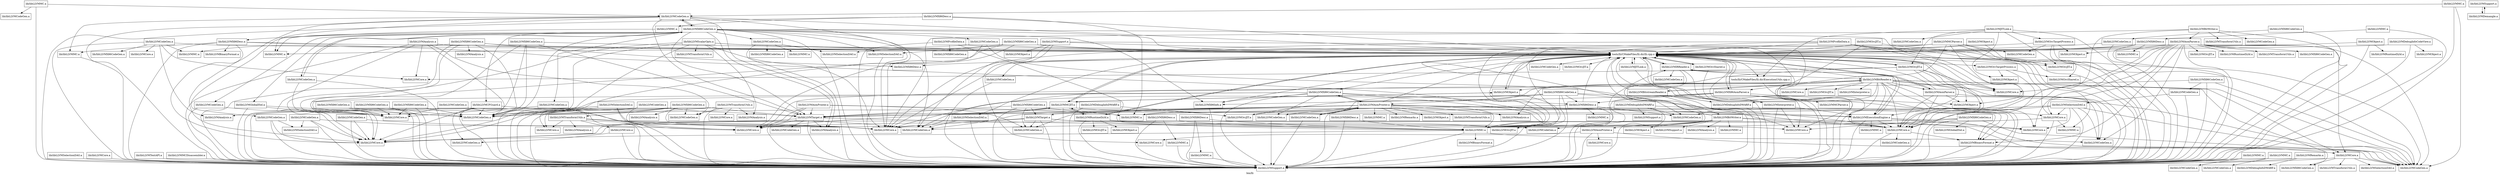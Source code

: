 digraph "bin/lli" {
	label="bin/lli";

	Node0x5612c759b840 [shape=record,shape=record,label="{tools/lli/CMakeFiles/lli.dir/lli.cpp.o}"];
	Node0x5612c759b840 -> Node0x5612c75a2ba0;
	Node0x5612c759b840 -> Node0x5612c75a46d8;
	Node0x5612c759b840 -> Node0x5612c759d3e0;
	Node0x5612c759b840 -> Node0x5612c7588ba0;
	Node0x5612c759b840 -> Node0x5612c7591968;
	Node0x5612c759b840 -> Node0x5612c757cb78;
	Node0x5612c759b840 -> Node0x5612c7585f58;
	Node0x5612c759b840 -> Node0x5612c75812f8;
	Node0x5612c759b840 -> Node0x5612c75759b8;
	Node0x5612c759b840 -> Node0x5612c7577968;
	Node0x5612c759b840 -> Node0x5612c7571f38;
	Node0x5612c759b840 -> Node0x5612c75a1fd8;
	Node0x5612c759b840 -> Node0x5612c7590e08;
	Node0x5612c759b840 -> Node0x5612c758ca98;
	Node0x5612c759b840 -> Node0x5612c758aae8;
	Node0x5612c759b840 -> Node0x5612c7589768;
	Node0x5612c759b840 -> Node0x5612c75892f0;
	Node0x5612c759b840 -> Node0x5612c7585e20;
	Node0x5612c759b840 -> Node0x5612c7581c50;
	Node0x5612c759b840 -> Node0x5612c758d048;
	Node0x5612c759b840 -> Node0x5612c75a0df8;
	Node0x5612c759b840 -> Node0x5612c759dac8;
	Node0x5612c759b840 -> Node0x5612c7594ea0;
	Node0x5612c759b840 -> Node0x5612c759d788;
	Node0x5612c75a2ba0 [shape=record,shape=record,label="{tools/lli/CMakeFiles/lli.dir/ExecutionUtils.cpp.o}"];
	Node0x5612c75a2ba0 -> Node0x5612c7591690;
	Node0x5612c75a2ba0 -> Node0x5612c758d048;
	Node0x5612c75a46d8 [shape=record,shape=record,label="{lib/libLLVMCodeGen.a}"];
	Node0x5612c75a46d8 -> Node0x5612c758d048;
	Node0x5612c759d3e0 [shape=record,shape=record,label="{lib/libLLVMCore.a}"];
	Node0x5612c7588ba0 [shape=record,shape=record,label="{lib/libLLVMCodeGen.a}"];
	Node0x5612c7591968 [shape=record,shape=record,label="{lib/libLLVMOrcJIT.a}"];
	Node0x5612c757cb78 [shape=record,shape=record,label="{lib/libLLVMCore.a}"];
	Node0x5612c757cb78 -> Node0x5612c759b840;
	Node0x5612c757cb78 -> Node0x5612c7586b20;
	Node0x5612c757cb78 -> Node0x5612c758d048;
	Node0x5612c757cb78 -> Node0x5612c7574020;
	Node0x5612c7585f58 [shape=record,shape=record,label="{lib/libLLVMOrcJIT.a}"];
	Node0x5612c75812f8 [shape=record,shape=record,label="{lib/libLLVMCore.a}"];
	Node0x5612c75759b8 [shape=record,shape=record,label="{lib/libLLVMExecutionEngine.a}"];
	Node0x5612c75759b8 -> Node0x5612c759b840;
	Node0x5612c75759b8 -> Node0x5612c7593300;
	Node0x5612c75759b8 -> Node0x5612c7586710;
	Node0x5612c75759b8 -> Node0x5612c757cb78;
	Node0x5612c75759b8 -> Node0x5612c7590240;
	Node0x5612c75759b8 -> Node0x5612c758d048;
	Node0x5612c7577968 [shape=record,shape=record,label="{lib/libLLVMIRReader.a}"];
	Node0x5612c7577968 -> Node0x5612c759b840;
	Node0x5612c7577968 -> Node0x5612c7590fa8;
	Node0x5612c7577968 -> Node0x5612c757e1d0;
	Node0x5612c7577968 -> Node0x5612c758d048;
	Node0x5612c7577968 -> Node0x5612c759df40;
	Node0x5612c7577968 -> Node0x5612c758f748;
	Node0x5612c7571f38 [shape=record,shape=record,label="{lib/libLLVMInterpreter.a}"];
	Node0x5612c7571f38 -> Node0x5612c759b840;
	Node0x5612c7571f38 -> Node0x5612c757e1d0;
	Node0x5612c7571f38 -> Node0x5612c75759b8;
	Node0x5612c7571f38 -> Node0x5612c758d048;
	Node0x5612c75a1fd8 [shape=record,shape=record,label="{lib/libLLVMJITLink.a}"];
	Node0x5612c75a1fd8 -> Node0x5612c759b840;
	Node0x5612c75a1fd8 -> Node0x5612c758d048;
	Node0x5612c7590e08 [shape=record,shape=record,label="{lib/libLLVMMCJIT.a}"];
	Node0x5612c7590e08 -> Node0x5612c759b840;
	Node0x5612c7590e08 -> Node0x5612c759bb18;
	Node0x5612c7590e08 -> Node0x5612c75759b8;
	Node0x5612c7590e08 -> Node0x5612c758ca98;
	Node0x5612c7590e08 -> Node0x5612c7585e20;
	Node0x5612c7590e08 -> Node0x5612c758d048;
	Node0x5612c7590e08 -> Node0x5612c758f060;
	Node0x5612c758ca98 [shape=record,shape=record,label="{lib/libLLVMObject.a}"];
	Node0x5612c758ca98 -> Node0x5612c759b840;
	Node0x5612c758ca98 -> Node0x5612c7590e08;
	Node0x5612c758ca98 -> Node0x5612c758d048;
	Node0x5612c758aae8 [shape=record,shape=record,label="{lib/libLLVMOrcShared.a}"];
	Node0x5612c758aae8 -> Node0x5612c759b840;
	Node0x5612c758aae8 -> Node0x5612c758d048;
	Node0x5612c7589768 [shape=record,shape=record,label="{lib/libLLVMOrcJIT.a}"];
	Node0x5612c7589768 -> Node0x5612c759b840;
	Node0x5612c7589768 -> Node0x5612c7599bd0;
	Node0x5612c7589768 -> Node0x5612c7588da8;
	Node0x5612c7589768 -> Node0x5612c75812f8;
	Node0x5612c7589768 -> Node0x5612c75759b8;
	Node0x5612c7589768 -> Node0x5612c759aba8;
	Node0x5612c7589768 -> Node0x5612c758d048;
	Node0x5612c75892f0 [shape=record,shape=record,label="{lib/libLLVMOrcTargetProcess.a}"];
	Node0x5612c75892f0 -> Node0x5612c75a5510;
	Node0x5612c75892f0 -> Node0x5612c7588930;
	Node0x5612c75892f0 -> Node0x5612c758d048;
	Node0x5612c7585e20 [shape=record,shape=record,label="{lib/libLLVMRuntimeDyld.a}"];
	Node0x5612c7585e20 -> Node0x5612c759b840;
	Node0x5612c7585e20 -> Node0x5612c7591690;
	Node0x5612c7585e20 -> Node0x5612c757e1d0;
	Node0x5612c7585e20 -> Node0x5612c7590e08;
	Node0x5612c7585e20 -> Node0x5612c757f7c0;
	Node0x5612c7585e20 -> Node0x5612c7586300;
	Node0x5612c7585e20 -> Node0x5612c758d048;
	Node0x5612c7581c50 [shape=record,shape=record,label="{lib/libLLVMSelectionDAG.a}"];
	Node0x5612c7581c50 -> Node0x5612c7588da8;
	Node0x5612c7581c50 -> Node0x5612c758d048;
	Node0x5612c758d048 [shape=record,shape=record,label="{lib/libLLVMSupport.a}"];
	Node0x5612c75a0df8 [shape=record,shape=record,label="{lib/libLLVMX86CodeGen.a}"];
	Node0x5612c75a0df8 -> Node0x5612c759f6d0;
	Node0x5612c75a0df8 -> Node0x5612c757c220;
	Node0x5612c75a0df8 -> Node0x5612c75a1680;
	Node0x5612c75a0df8 -> Node0x5612c758d048;
	Node0x5612c75a0df8 -> Node0x5612c75a3aa8;
	Node0x5612c75a0df8 -> Node0x5612c759ea38;
	Node0x5612c75a0df8 -> Node0x5612c759d788;
	Node0x5612c75a0df8 -> Node0x5612c758ac88;
	Node0x5612c759dac8 [shape=record,shape=record,label="{lib/libLLVMX86AsmParser.a}"];
	Node0x5612c759dac8 -> Node0x5612c759b840;
	Node0x5612c759dac8 -> Node0x5612c75a1680;
	Node0x5612c759dac8 -> Node0x5612c759aba8;
	Node0x5612c759dac8 -> Node0x5612c758d048;
	Node0x5612c759dac8 -> Node0x5612c759ea38;
	Node0x5612c759dac8 -> Node0x5612c759d788;
	Node0x5612c759dac8 -> Node0x5612c7588318;
	Node0x5612c7594ea0 [shape=record,shape=record,label="{lib/libLLVMX86Desc.a}"];
	Node0x5612c759d788 [shape=record,shape=record,label="{lib/libLLVMX86Info.a}"];
	Node0x5612c759d788 -> Node0x5612c758d048;
	Node0x5612c7591690 [shape=record,shape=record,label="{lib/libLLVMOrcJIT.a}"];
	Node0x5612c7586b20 [shape=record,shape=record,label="{lib/libLLVMCodeGen.a}"];
	Node0x5612c7574020 [shape=record,shape=record,label="{lib/libLLVMBinaryFormat.a}"];
	Node0x5612c7574020 -> Node0x5612c758d048;
	Node0x5612c7574020 -> Node0x5612c7599ea8;
	Node0x5612c7593300 [shape=record,shape=record,label="{lib/libLLVMCore.a}"];
	Node0x5612c7586710 [shape=record,shape=record,label="{lib/libLLVMCodeGen.a}"];
	Node0x5612c7590240 [shape=record,shape=record,label="{lib/libLLVMMC.a}"];
	Node0x5612c7590fa8 [shape=record,shape=record,label="{lib/libLLVMCodeGen.a}"];
	Node0x5612c757e1d0 [shape=record,shape=record,label="{lib/libLLVMCore.a}"];
	Node0x5612c759df40 [shape=record,shape=record,label="{lib/libLLVMAsmParser.a}"];
	Node0x5612c759df40 -> Node0x5612c759b840;
	Node0x5612c759df40 -> Node0x5612c75a3e50;
	Node0x5612c759df40 -> Node0x5612c757cb78;
	Node0x5612c759df40 -> Node0x5612c7577968;
	Node0x5612c759df40 -> Node0x5612c759aba8;
	Node0x5612c759df40 -> Node0x5612c758d048;
	Node0x5612c758f748 [shape=record,shape=record,label="{lib/libLLVMBitReader.a}"];
	Node0x5612c758f748 -> Node0x5612c759b840;
	Node0x5612c758f748 -> Node0x5612c75a3e50;
	Node0x5612c758f748 -> Node0x5612c7593300;
	Node0x5612c758f748 -> Node0x5612c7586710;
	Node0x5612c758f748 -> Node0x5612c757cb78;
	Node0x5612c758f748 -> Node0x5612c7573590;
	Node0x5612c758f748 -> Node0x5612c75812f8;
	Node0x5612c758f748 -> Node0x5612c75759b8;
	Node0x5612c758f748 -> Node0x5612c75724e8;
	Node0x5612c758f748 -> Node0x5612c758ca98;
	Node0x5612c758f748 -> Node0x5612c7586a50;
	Node0x5612c758f748 -> Node0x5612c758c5b8;
	Node0x5612c758f748 -> Node0x5612c758d048;
	Node0x5612c758f748 -> Node0x5612c7586848;
	Node0x5612c758f748 -> Node0x5612c759df40;
	Node0x5612c758f748 -> Node0x5612c7599ea8;
	Node0x5612c758f748 -> Node0x5612c7586980;
	Node0x5612c758f748 -> Node0x5612c7587138;
	Node0x5612c758f748 -> Node0x5612c758f198;
	Node0x5612c758f748 -> Node0x5612c75a4190;
	Node0x5612c75738d0 [shape=record,shape=record,label="{lib/libLLVMCodeGen.a}"];
	Node0x5612c75738d0 -> Node0x5612c759d3e0;
	Node0x5612c75738d0 -> Node0x5612c757c288;
	Node0x5612c75738d0 -> Node0x5612c758d048;
	Node0x5612c757c288 [shape=record,shape=record,label="{lib/libLLVMCore.a}"];
	Node0x5612c75a1680 [shape=record,shape=record,label="{lib/libLLVMMC.a}"];
	Node0x5612c75a1680 -> Node0x5612c759b840;
	Node0x5612c75a1680 -> Node0x5612c75a3e50;
	Node0x5612c75a1680 -> Node0x5612c757c288;
	Node0x5612c75a1680 -> Node0x5612c7577968;
	Node0x5612c75a1680 -> Node0x5612c758d048;
	Node0x5612c75a1680 -> Node0x5612c75750c8;
	Node0x5612c75a3e50 [shape=record,shape=record,label="{lib/libLLVMCodeGen.a}"];
	Node0x5612c75750c8 [shape=record,shape=record,label="{lib/libLLVMBinaryFormat.a}"];
	Node0x5612c759bb18 [shape=record,shape=record,label="{lib/libLLVMCore.a}"];
	Node0x5612c758f060 [shape=record,shape=record,label="{lib/libLLVMTarget.a}"];
	Node0x5612c758f060 -> Node0x5612c759bb18;
	Node0x5612c758f060 -> Node0x5612c75856d0;
	Node0x5612c758f060 -> Node0x5612c757c288;
	Node0x5612c758f060 -> Node0x5612c75a1680;
	Node0x5612c758f060 -> Node0x5612c7590e08;
	Node0x5612c758f060 -> Node0x5612c758d048;
	Node0x5612c758f060 -> Node0x5612c7595a00;
	Node0x5612c7599bd0 [shape=record,shape=record,label="{lib/libLLVMCore.a}"];
	Node0x5612c7588da8 [shape=record,shape=record,label="{lib/libLLVMCodeGen.a}"];
	Node0x5612c759aba8 [shape=record,shape=record,label="{lib/libLLVMObject.a}"];
	Node0x5612c7573f50 [shape=record,shape=record,label="{lib/libLLVMJITLink.a}"];
	Node0x5612c7573f50 -> Node0x5612c75a2ba0;
	Node0x5612c7573f50 -> Node0x5612c758b648;
	Node0x5612c7573f50 -> Node0x5612c7585f58;
	Node0x5612c7573f50 -> Node0x5612c75a5510;
	Node0x5612c7573f50 -> Node0x5612c7589768;
	Node0x5612c7573f50 -> Node0x5612c758a6d8;
	Node0x5612c7573f50 -> Node0x5612c758d048;
	Node0x5612c758b648 [shape=record,shape=record,label="{lib/libLLVMCodeGen.a}"];
	Node0x5612c75a5510 [shape=record,shape=record,label="{lib/libLLVMObject.a}"];
	Node0x5612c758a6d8 [shape=record,shape=record,label="{lib/libLLVMOrcTargetProcess.a}"];
	Node0x5612c758a6d8 -> Node0x5612c759b840;
	Node0x5612c758a6d8 -> Node0x5612c7586df8;
	Node0x5612c758a6d8 -> Node0x5612c75a2728;
	Node0x5612c758a6d8 -> Node0x5612c7588930;
	Node0x5612c758a6d8 -> Node0x5612c758d048;
	Node0x5612c7590ed8 [shape=record,shape=record,label="{lib/libLLVMOrcJIT.a}"];
	Node0x5612c7590ed8 -> Node0x5612c759b840;
	Node0x5612c7590ed8 -> Node0x5612c757e1d0;
	Node0x5612c7590ed8 -> Node0x5612c758d048;
	Node0x5612c7588930 [shape=record,shape=record,label="{lib/libLLVMOrcShared.a}"];
	Node0x5612c7588930 -> Node0x5612c758d048;
	Node0x5612c7586df8 [shape=record,shape=record,label="{lib/libLLVMCodeGen.a}"];
	Node0x5612c75a2728 [shape=record,shape=record,label="{lib/libLLVMObject.a}"];
	Node0x5612c757f7c0 [shape=record,shape=record,label="{lib/libLLVMObject.a}"];
	Node0x5612c7586300 [shape=record,shape=record,label="{lib/libLLVMOrcJIT.a}"];
	Node0x5612c7591b70 [shape=record,shape=record,label="{lib/libLLVMCodeGen.a}"];
	Node0x5612c7591b70 -> Node0x5612c759bb18;
	Node0x5612c7591b70 -> Node0x5612c757c288;
	Node0x5612c7591b70 -> Node0x5612c758f130;
	Node0x5612c7591b70 -> Node0x5612c758d048;
	Node0x5612c758f130 [shape=record,shape=record,label="{lib/libLLVMSelectionDAG.a}"];
	Node0x5612c7591148 [shape=record,shape=record,label="{lib/libLLVMSelectionDAG.a}"];
	Node0x5612c7591148 -> Node0x5612c759f6d0;
	Node0x5612c7591148 -> Node0x5612c759bb18;
	Node0x5612c7591148 -> Node0x5612c7588da8;
	Node0x5612c7591148 -> Node0x5612c757bcd8;
	Node0x5612c7591148 -> Node0x5612c758d048;
	Node0x5612c7591148 -> Node0x5612c758abb8;
	Node0x5612c759f6d0 [shape=record,shape=record,label="{lib/libLLVMCodeGen.a}"];
	Node0x5612c757bcd8 [shape=record,shape=record,label="{lib/libLLVMCore.a}"];
	Node0x5612c758abb8 [shape=record,shape=record,label="{lib/libLLVMAnalysis.a}"];
	Node0x5612c7590858 [shape=record,shape=record,label="{lib/libLLVMCodeGen.a}"];
	Node0x5612c7590858 -> Node0x5612c759bb18;
	Node0x5612c7590858 -> Node0x5612c757c288;
	Node0x5612c7590858 -> Node0x5612c758d048;
	Node0x5612c7590858 -> Node0x5612c758f060;
	Node0x5612c7586b88 [shape=record,shape=record,label="{lib/libLLVMSelectionDAG.a}"];
	Node0x5612c7586b88 -> Node0x5612c758d048;
	Node0x5612c7591bd8 [shape=record,shape=record,label="{lib/libLLVMCore.a}"];
	Node0x5612c7591bd8 -> Node0x5612c758d048;
	Node0x5612c758bcc8 [shape=record,shape=record,label="{lib/libLLVMSelectionDAG.a}"];
	Node0x5612c758bcc8 -> Node0x5612c75a3e50;
	Node0x5612c758bcc8 -> Node0x5612c7593300;
	Node0x5612c758bcc8 -> Node0x5612c7586710;
	Node0x5612c758bcc8 -> Node0x5612c757cb78;
	Node0x5612c758bcc8 -> Node0x5612c759fb48;
	Node0x5612c758bcc8 -> Node0x5612c758c5b8;
	Node0x5612c758bcc8 -> Node0x5612c758d048;
	Node0x5612c758bcc8 -> Node0x5612c758f060;
	Node0x5612c759fb48 [shape=record,shape=record,label="{lib/libLLVMMC.a}"];
	Node0x5612c758c5b8 [shape=record,shape=record,label="{lib/libLLVMCore.a}"];
	Node0x5612c758c5b8 -> Node0x5612c759b840;
	Node0x5612c758c5b8 -> Node0x5612c7588da8;
	Node0x5612c758c5b8 -> Node0x5612c75903e0;
	Node0x5612c758c5b8 -> Node0x5612c758d048;
	Node0x5612c75903e0 [shape=record,shape=record,label="{lib/libLLVMMC.a}"];
	Node0x5612c758db40 [shape=record,shape=record,label="{lib/libLLVMSupport.a}"];
	Node0x5612c758db40 -> Node0x5612c759b840;
	Node0x5612c758db40 -> Node0x5612c759a5f8;
	Node0x5612c758db40 -> Node0x5612c7588da8;
	Node0x5612c758db40 -> Node0x5612c757cb78;
	Node0x5612c758db40 -> Node0x5612c758af60;
	Node0x5612c759a5f8 [shape=record,shape=record,label="{lib/libLLVMCore.a}"];
	Node0x5612c758af60 [shape=record,shape=record,label="{lib/libLLVMObject.a}"];
	Node0x5612c75856d0 [shape=record,shape=record,label="{lib/libLLVMCodeGen.a}"];
	Node0x5612c7595a00 [shape=record,shape=record,label="{lib/libLLVMAnalysis.a}"];
	Node0x5612c758ebe8 [shape=record,shape=record,label="{lib/libLLVMTransformUtils.a}"];
	Node0x5612c758ebe8 -> Node0x5612c759d3e0;
	Node0x5612c758ebe8 -> Node0x5612c7588da8;
	Node0x5612c758ebe8 -> Node0x5612c757bcd8;
	Node0x5612c758ebe8 -> Node0x5612c758d048;
	Node0x5612c758ebe8 -> Node0x5612c7591558;
	Node0x5612c758ebe8 -> Node0x5612c75733f0;
	Node0x5612c7591558 [shape=record,shape=record,label="{lib/libLLVMCore.a}"];
	Node0x5612c7591558 -> Node0x5612c7590580;
	Node0x5612c7591558 -> Node0x5612c758d048;
	Node0x5612c75733f0 [shape=record,shape=record,label="{lib/libLLVMAnalysis.a}"];
	Node0x5612c7590580 [shape=record,shape=record,label="{lib/libLLVMCodeGen.a}"];
	Node0x5612c7590c68 [shape=record,shape=record,label="{lib/libLLVMTransformUtils.a}"];
	Node0x5612c7590c68 -> Node0x5612c759f6d0;
	Node0x5612c7590c68 -> Node0x5612c7599210;
	Node0x5612c7590c68 -> Node0x5612c7584280;
	Node0x5612c7590c68 -> Node0x5612c757bcd8;
	Node0x5612c7590c68 -> Node0x5612c758d048;
	Node0x5612c7590c68 -> Node0x5612c7574cb8;
	Node0x5612c7599210 [shape=record,shape=record,label="{lib/libLLVMCore.a}"];
	Node0x5612c7584280 [shape=record,shape=record,label="{lib/libLLVMCodeGen.a}"];
	Node0x5612c7574cb8 [shape=record,shape=record,label="{lib/libLLVMAnalysis.a}"];
	Node0x5612c757c220 [shape=record,shape=record,label="{lib/libLLVMCore.a}"];
	Node0x5612c75a3aa8 [shape=record,shape=record,label="{lib/libLLVMCodeGen.a}"];
	Node0x5612c75a3aa8 -> Node0x5612c758d048;
	Node0x5612c759ea38 [shape=record,shape=record,label="{lib/libLLVMX86Desc.a}"];
	Node0x5612c759ea38 -> Node0x5612c759b840;
	Node0x5612c759ea38 -> Node0x5612c7585258;
	Node0x5612c759ea38 -> Node0x5612c759fb48;
	Node0x5612c759ea38 -> Node0x5612c758d048;
	Node0x5612c759ea38 -> Node0x5612c758d320;
	Node0x5612c758ac88 [shape=record,shape=record,label="{lib/libLLVMAsmPrinter.a}"];
	Node0x5612c758ac88 -> Node0x5612c759b840;
	Node0x5612c758ac88 -> Node0x5612c759f6d0;
	Node0x5612c758ac88 -> Node0x5612c759d3e0;
	Node0x5612c758ac88 -> Node0x5612c7588da8;
	Node0x5612c758ac88 -> Node0x5612c757cb78;
	Node0x5612c758ac88 -> Node0x5612c75759b8;
	Node0x5612c758ac88 -> Node0x5612c75a1680;
	Node0x5612c758ac88 -> Node0x5612c7599ca0;
	Node0x5612c758ac88 -> Node0x5612c7586a50;
	Node0x5612c758ac88 -> Node0x5612c758d048;
	Node0x5612c758ac88 -> Node0x5612c758f060;
	Node0x5612c758ac88 -> Node0x5612c758dc10;
	Node0x5612c758ac88 -> Node0x5612c75a0df8;
	Node0x5612c758ac88 -> Node0x5612c75a3aa8;
	Node0x5612c758ac88 -> Node0x5612c75837f0;
	Node0x5612c758ac88 -> Node0x5612c75a2cd8;
	Node0x5612c758ac88 -> Node0x5612c75a35c8;
	Node0x5612c758ac88 -> Node0x5612c7589d18;
	Node0x5612c758ac88 -> Node0x5612c7587138;
	Node0x5612c758ac88 -> Node0x5612c75a2040;
	Node0x5612c758ac88 -> Node0x5612c7574020;
	Node0x5612c75a26c0 [shape=record,shape=record,label="{lib/libLLVMX86CodeGen.a}"];
	Node0x5612c75a26c0 -> Node0x5612c759d3e0;
	Node0x5612c75a26c0 -> Node0x5612c7586710;
	Node0x5612c75a26c0 -> Node0x5612c757cb78;
	Node0x5612c75a26c0 -> Node0x5612c75a1680;
	Node0x5612c75a26c0 -> Node0x5612c758d048;
	Node0x5612c75a26c0 -> Node0x5612c75a3aa8;
	Node0x5612c75a26c0 -> Node0x5612c759ea38;
	Node0x5612c75a26c0 -> Node0x5612c758ac88;
	Node0x5612c758a398 [shape=record,shape=record,label="{lib/libLLVMCodeGen.a}"];
	Node0x5612c758a398 -> Node0x5612c758bcc8;
	Node0x5612c758a398 -> Node0x5612c758d048;
	Node0x5612c758a948 [shape=record,shape=record,label="{lib/libLLVMX86CodeGen.a}"];
	Node0x5612c758a948 -> Node0x5612c759bb18;
	Node0x5612c758a948 -> Node0x5612c7586710;
	Node0x5612c758a948 -> Node0x5612c758d048;
	Node0x5612c758a948 -> Node0x5612c758a398;
	Node0x5612c7578c80 [shape=record,shape=record,label="{lib/libLLVMCodeGen.a}"];
	Node0x5612c7578c80 -> Node0x5612c75a3358;
	Node0x5612c7578c80 -> Node0x5612c758faf0;
	Node0x5612c7578c80 -> Node0x5612c758d048;
	Node0x5612c7578c80 -> Node0x5612c7579b20;
	Node0x5612c75a3358 [shape=record,shape=record,label="{lib/libLLVMMC.a}"];
	Node0x5612c758faf0 [shape=record,shape=record,label="{lib/libLLVMSelectionDAG.a}"];
	Node0x5612c7579b20 [shape=record,shape=record,label="{lib/libLLVMX86CodeGen.a}"];
	Node0x5612c7578940 [shape=record,shape=record,label="{lib/libLLVMX86CodeGen.a}"];
	Node0x5612c7578940 -> Node0x5612c759b840;
	Node0x5612c7578940 -> Node0x5612c759bb18;
	Node0x5612c7578940 -> Node0x5612c7586710;
	Node0x5612c7578940 -> Node0x5612c757c288;
	Node0x5612c7578940 -> Node0x5612c758faf0;
	Node0x5612c7578940 -> Node0x5612c758d048;
	Node0x5612c7578940 -> Node0x5612c7577aa0;
	Node0x5612c7577aa0 [shape=record,shape=record,label="{lib/libLLVMSelectionDAG.a}"];
	Node0x5612c7577aa0 -> Node0x5612c758d048;
	Node0x5612c7577078 [shape=record,shape=record,label="{lib/libLLVMX86CodeGen.a}"];
	Node0x5612c7577078 -> Node0x5612c759bb18;
	Node0x5612c7577078 -> Node0x5612c7586710;
	Node0x5612c7577078 -> Node0x5612c757e1d0;
	Node0x5612c7577078 -> Node0x5612c758d048;
	Node0x5612c7577078 -> Node0x5612c758d388;
	Node0x5612c758d388 [shape=record,shape=record,label="{lib/libLLVMGlobalISel.a}"];
	Node0x5612c75745d0 [shape=record,shape=record,label="{lib/libLLVMX86CodeGen.a}"];
	Node0x5612c75745d0 -> Node0x5612c758d048;
	Node0x5612c75745d0 -> Node0x5612c7573c10;
	Node0x5612c7573c10 [shape=record,shape=record,label="{lib/libLLVMCodeGen.a}"];
	Node0x5612c7573c10 -> Node0x5612c759b840;
	Node0x5612c7573c10 -> Node0x5612c758d048;
	Node0x5612c7589358 [shape=record,shape=record,label="{lib/libLLVMX86CodeGen.a}"];
	Node0x5612c7589358 -> Node0x5612c759b840;
	Node0x5612c7589358 -> Node0x5612c759f6d0;
	Node0x5612c7589358 -> Node0x5612c759d3e0;
	Node0x5612c7589358 -> Node0x5612c7588da8;
	Node0x5612c7589358 -> Node0x5612c757cb78;
	Node0x5612c7589358 -> Node0x5612c759e628;
	Node0x5612c7589358 -> Node0x5612c758d048;
	Node0x5612c7589358 -> Node0x5612c758f060;
	Node0x5612c7589358 -> Node0x5612c7578c80;
	Node0x5612c7589358 -> Node0x5612c7577aa0;
	Node0x5612c7589358 -> Node0x5612c75871a0;
	Node0x5612c7589358 -> Node0x5612c7583d38;
	Node0x5612c7589358 -> Node0x5612c75779d0;
	Node0x5612c7589358 -> Node0x5612c7571e00;
	Node0x5612c7589358 -> Node0x5612c7582470;
	Node0x5612c7589358 -> Node0x5612c75941a0;
	Node0x5612c7589358 -> Node0x5612c759d788;
	Node0x5612c7589358 -> Node0x5612c758dc78;
	Node0x5612c7589358 -> Node0x5612c7595a00;
	Node0x5612c7589358 -> Node0x5612c759fbb0;
	Node0x5612c759e628 [shape=record,shape=record,label="{lib/libLLVMMC.a}"];
	Node0x5612c75871a0 [shape=record,shape=record,label="{lib/libLLVMCodeGen.a}"];
	Node0x5612c75871a0 -> Node0x5612c757c220;
	Node0x5612c75871a0 -> Node0x5612c758d048;
	Node0x5612c7583d38 [shape=record,shape=record,label="{lib/libLLVMCodeGen.a}"];
	Node0x5612c7583d38 -> Node0x5612c757c220;
	Node0x5612c7583d38 -> Node0x5612c758d048;
	Node0x5612c75779d0 [shape=record,shape=record,label="{lib/libLLVMCodeGen.a}"];
	Node0x5612c75779d0 -> Node0x5612c757c220;
	Node0x5612c75779d0 -> Node0x5612c758d048;
	Node0x5612c75779d0 -> Node0x5612c7589358;
	Node0x5612c7571e00 [shape=record,shape=record,label="{lib/libLLVMCodeGen.a}"];
	Node0x5612c7571e00 -> Node0x5612c757c288;
	Node0x5612c7571e00 -> Node0x5612c758f130;
	Node0x5612c7571e00 -> Node0x5612c758d048;
	Node0x5612c7582470 [shape=record,shape=record,label="{lib/libLLVMCodeGen.a}"];
	Node0x5612c7582470 -> Node0x5612c759b840;
	Node0x5612c7582470 -> Node0x5612c757e1d0;
	Node0x5612c7582470 -> Node0x5612c759e628;
	Node0x5612c7582470 -> Node0x5612c758d048;
	Node0x5612c75941a0 [shape=record,shape=record,label="{lib/libLLVMCodeGen.a}"];
	Node0x5612c75941a0 -> Node0x5612c759b840;
	Node0x5612c75941a0 -> Node0x5612c759d3e0;
	Node0x5612c75941a0 -> Node0x5612c757c288;
	Node0x5612c75941a0 -> Node0x5612c759e628;
	Node0x5612c75941a0 -> Node0x5612c758d048;
	Node0x5612c75941a0 -> Node0x5612c758f060;
	Node0x5612c75941a0 -> Node0x5612c7589358;
	Node0x5612c75941a0 -> Node0x5612c7592fc0;
	Node0x5612c75941a0 -> Node0x5612c7595a00;
	Node0x5612c758dc78 [shape=record,shape=record,label="{lib/libLLVMGlobalISel.a}"];
	Node0x5612c758dc78 -> Node0x5612c759f6d0;
	Node0x5612c758dc78 -> Node0x5612c757c220;
	Node0x5612c758dc78 -> Node0x5612c758d048;
	Node0x5612c759fbb0 [shape=record,shape=record,label="{lib/libLLVMCFGuard.a}"];
	Node0x5612c759fbb0 -> Node0x5612c759f6d0;
	Node0x5612c759fbb0 -> Node0x5612c759d3e0;
	Node0x5612c759fbb0 -> Node0x5612c7590580;
	Node0x5612c759fbb0 -> Node0x5612c757c288;
	Node0x5612c759fbb0 -> Node0x5612c758d048;
	Node0x5612c75852c0 [shape=record,shape=record,label="{lib/libLLVMX86CodeGen.a}"];
	Node0x5612c75852c0 -> Node0x5612c759b840;
	Node0x5612c75852c0 -> Node0x5612c759f6d0;
	Node0x5612c75852c0 -> Node0x5612c757c220;
	Node0x5612c75852c0 -> Node0x5612c758d048;
	Node0x5612c75852c0 -> Node0x5612c758f060;
	Node0x5612c7584628 [shape=record,shape=record,label="{lib/libLLVMX86CodeGen.a}"];
	Node0x5612c7584628 -> Node0x5612c759f6d0;
	Node0x5612c7584628 -> Node0x5612c757c220;
	Node0x5612c7584628 -> Node0x5612c758d048;
	Node0x5612c758fe98 [shape=record,shape=record,label="{lib/libLLVMCodeGen.a}"];
	Node0x5612c758fe98 -> Node0x5612c759b840;
	Node0x5612c758fe98 -> Node0x5612c7599bd0;
	Node0x5612c758fe98 -> Node0x5612c7587af8;
	Node0x5612c758fe98 -> Node0x5612c75a28c8;
	Node0x5612c758fe98 -> Node0x5612c758d048;
	Node0x5612c758fe98 -> Node0x5612c758fc90;
	Node0x5612c758fe98 -> Node0x5612c758abb8;
	Node0x5612c7587af8 [shape=record,shape=record,label="{lib/libLLVMCore.a}"];
	Node0x5612c75a28c8 [shape=record,shape=record,label="{lib/libLLVMMC.a}"];
	Node0x5612c758fc90 [shape=record,shape=record,label="{lib/libLLVMX86CodeGen.a}"];
	Node0x5612c758bb28 [shape=record,shape=record,label="{lib/libLLVMX86CodeGen.a}"];
	Node0x5612c758bb28 -> Node0x5612c759f6d0;
	Node0x5612c758bb28 -> Node0x5612c757c220;
	Node0x5612c758bb28 -> Node0x5612c758d048;
	Node0x5612c7576d38 [shape=record,shape=record,label="{lib/libLLVMX86CodeGen.a}"];
	Node0x5612c7576d38 -> Node0x5612c759f6d0;
	Node0x5612c7576d38 -> Node0x5612c757c220;
	Node0x5612c7576d38 -> Node0x5612c758d048;
	Node0x5612c7571648 [shape=record,shape=record,label="{lib/libLLVMX86CodeGen.a}"];
	Node0x5612c7571648 -> Node0x5612c759b840;
	Node0x5612c7571648 -> Node0x5612c759f6d0;
	Node0x5612c7571648 -> Node0x5612c757c288;
	Node0x5612c7571648 -> Node0x5612c75a28c8;
	Node0x5612c7571648 -> Node0x5612c758d048;
	Node0x5612c7571648 -> Node0x5612c7594ea0;
	Node0x5612c7571648 -> Node0x5612c75a1478;
	Node0x5612c75a1478 [shape=record,shape=record,label="{lib/libLLVMAnalysis.a}"];
	Node0x5612c7581a48 [shape=record,shape=record,label="{lib/libLLVMX86CodeGen.a}"];
	Node0x5612c7581a48 -> Node0x5612c759f6d0;
	Node0x5612c7581a48 -> Node0x5612c759d3e0;
	Node0x5612c7581a48 -> Node0x5612c7584280;
	Node0x5612c7581a48 -> Node0x5612c757c288;
	Node0x5612c7581a48 -> Node0x5612c758d048;
	Node0x5612c7581a48 -> Node0x5612c758f060;
	Node0x5612c7581a48 -> Node0x5612c758ebe8;
	Node0x5612c7581a48 -> Node0x5612c7588380;
	Node0x5612c7588380 [shape=record,shape=record,label="{lib/libLLVMAnalysis.a}"];
	Node0x5612c7592fc0 [shape=record,shape=record,label="{lib/libLLVMMC.a}"];
	Node0x5612c7592fc0 -> Node0x5612c758d048;
	Node0x5612c7584a38 [shape=record,shape=record,label="{lib/libLLVMMC.a}"];
	Node0x5612c7584a38 -> Node0x5612c758d048;
	Node0x5612c7582b58 [shape=record,shape=record,label="{lib/libLLVMMC.a}"];
	Node0x5612c7582b58 -> Node0x5612c7587478;
	Node0x5612c7582b58 -> Node0x5612c758d048;
	Node0x5612c7587478 [shape=record,shape=record,label="{lib/libLLVMCodeGen.a}"];
	Node0x5612c758e708 [shape=record,shape=record,label="{lib/libLLVMCodeGen.a}"];
	Node0x5612c758e708 -> Node0x5612c757c220;
	Node0x5612c758e708 -> Node0x5612c758d048;
	Node0x5612c75a35c8 [shape=record,shape=record,label="{lib/libLLVMTarget.a}"];
	Node0x5612c75a35c8 -> Node0x5612c759d3e0;
	Node0x5612c75a35c8 -> Node0x5612c7586710;
	Node0x5612c75a35c8 -> Node0x5612c757c288;
	Node0x5612c75a35c8 -> Node0x5612c75a1680;
	Node0x5612c75a35c8 -> Node0x5612c758d048;
	Node0x5612c75a35c8 -> Node0x5612c75a2cd8;
	Node0x5612c75a2cd8 [shape=record,shape=record,label="{lib/libLLVMCodeGen.a}"];
	Node0x5612c75a32f0 [shape=record,shape=record,label="{lib/libLLVMX86CodeGen.a}"];
	Node0x5612c75a32f0 -> Node0x5612c759fb48;
	Node0x5612c75a32f0 -> Node0x5612c758d048;
	Node0x5612c75a32f0 -> Node0x5612c758f060;
	Node0x5612c75a32f0 -> Node0x5612c75a2cd8;
	Node0x5612c75a32f0 -> Node0x5612c75a35c8;
	Node0x5612c7588318 [shape=record,shape=record,label="{lib/libLLVMMCParser.a}"];
	Node0x5612c7585258 [shape=record,shape=record,label="{lib/libLLVMCodeGen.a}"];
	Node0x5612c758d320 [shape=record,shape=record,label="{lib/libLLVMMC.a}"];
	Node0x5612c7594a28 [shape=record,shape=record,label="{lib/libLLVMMC.a}"];
	Node0x5612c7594a28 -> Node0x5612c7586710;
	Node0x5612c7594a28 -> Node0x5612c758d048;
	Node0x5612c7594a28 -> Node0x5612c75941a0;
	Node0x5612c7591f18 [shape=record,shape=record,label="{lib/libLLVMX86Desc.a}"];
	Node0x5612c7591f18 -> Node0x5612c759b840;
	Node0x5612c7591f18 -> Node0x5612c757c288;
	Node0x5612c7591f18 -> Node0x5612c75a1680;
	Node0x5612c7591f18 -> Node0x5612c758d048;
	Node0x5612c7591f18 -> Node0x5612c7592fc0;
	Node0x5612c7591f18 -> Node0x5612c7573660;
	Node0x5612c7573660 [shape=record,shape=record,label="{lib/libLLVMBinaryFormat.a}"];
	Node0x5612c75915c0 [shape=record,shape=record,label="{lib/libLLVMMC.a}"];
	Node0x5612c75915c0 -> Node0x5612c7588e10;
	Node0x5612c75915c0 -> Node0x5612c758d048;
	Node0x5612c75915c0 -> Node0x5612c75941a0;
	Node0x5612c7588e10 [shape=record,shape=record,label="{lib/libLLVMCodeGen.a}"];
	Node0x5612c7594208 [shape=record,shape=record,label="{lib/libLLVMX86Desc.a}"];
	Node0x5612c7594208 -> Node0x5612c759b840;
	Node0x5612c7594208 -> Node0x5612c759fb48;
	Node0x5612c7594208 -> Node0x5612c758d048;
	Node0x5612c7594208 -> Node0x5612c7593cc0;
	Node0x5612c7593cc0 [shape=record,shape=record,label="{lib/libLLVMMC.a}"];
	Node0x5612c7593cc0 -> Node0x5612c7591f18;
	Node0x5612c7594d00 [shape=record,shape=record,label="{lib/libLLVMX86Desc.a}"];
	Node0x5612c7594d00 -> Node0x5612c759b840;
	Node0x5612c7594d00 -> Node0x5612c75a1680;
	Node0x5612c7594d00 -> Node0x5612c758d048;
	Node0x5612c7594d00 -> Node0x5612c75929a8;
	Node0x5612c75929a8 [shape=record,shape=record,label="{lib/libLLVMMC.a}"];
	Node0x5612c7595ba0 [shape=record,shape=record,label="{lib/libLLVMMC.a}"];
	Node0x5612c7595ba0 -> Node0x5612c758d048;
	Node0x5612c7595ba0 -> Node0x5612c7594d00;
	Node0x5612c7595178 [shape=record,shape=record,label="{lib/libLLVMX86Desc.a}"];
	Node0x5612c7595178 -> Node0x5612c75a1680;
	Node0x5612c7595178 -> Node0x5612c758d048;
	Node0x5612c7595178 -> Node0x5612c7596428;
	Node0x5612c7596428 [shape=record,shape=record,label="{lib/libLLVMMC.a}"];
	Node0x5612c7596428 -> Node0x5612c758d048;
	Node0x5612c75984a8 [shape=record,shape=record,label="{lib/libLLVMX86Desc.a}"];
	Node0x5612c75984a8 -> Node0x5612c75a1680;
	Node0x5612c75984a8 -> Node0x5612c758d048;
	Node0x5612c75984a8 -> Node0x5612c7584a38;
	Node0x5612c757b930 [shape=record,shape=record,label="{lib/libLLVMMC.a}"];
	Node0x5612c757b930 -> Node0x5612c758bb90;
	Node0x5612c757b930 -> Node0x5612c758d048;
	Node0x5612c758bb90 [shape=record,shape=record,label="{lib/libLLVMCodeGen.a}"];
	Node0x5612c759ccf8 [shape=record,shape=record,label="{lib/libLLVMX86Desc.a}"];
	Node0x5612c759ccf8 -> Node0x5612c75a1680;
	Node0x5612c759ccf8 -> Node0x5612c758d048;
	Node0x5612c75992e0 [shape=record,shape=record,label="{lib/libLLVMAsmParser.a}"];
	Node0x5612c75992e0 -> Node0x5612c759b840;
	Node0x5612c75992e0 -> Node0x5612c75a3e50;
	Node0x5612c75992e0 -> Node0x5612c7593300;
	Node0x5612c75992e0 -> Node0x5612c7586710;
	Node0x5612c75992e0 -> Node0x5612c757cb78;
	Node0x5612c75992e0 -> Node0x5612c7577b08;
	Node0x5612c75992e0 -> Node0x5612c75812f8;
	Node0x5612c75992e0 -> Node0x5612c75a2728;
	Node0x5612c75992e0 -> Node0x5612c7588040;
	Node0x5612c75992e0 -> Node0x5612c758c5b8;
	Node0x5612c75992e0 -> Node0x5612c758d048;
	Node0x5612c75992e0 -> Node0x5612c759ef18;
	Node0x5612c75992e0 -> Node0x5612c75a3cb0;
	Node0x5612c75992e0 -> Node0x5612c7599ea8;
	Node0x5612c75992e0 -> Node0x5612c7574020;
	Node0x5612c7577b08 [shape=record,shape=record,label="{lib/libLLVMOrcJIT.a}"];
	Node0x5612c7588040 [shape=record,shape=record,label="{lib/libLLVMRuntimeDyld.a}"];
	Node0x5612c759ef18 [shape=record,shape=record,label="{lib/libLLVMTransformUtils.a}"];
	Node0x5612c75a3cb0 [shape=record,shape=record,label="{lib/libLLVMX86CodeGen.a}"];
	Node0x5612c7599ea8 [shape=record,shape=record,label="{lib/libLLVMCore.a}"];
	Node0x5612c7599ea8 -> Node0x5612c7586710;
	Node0x5612c7599ea8 -> Node0x5612c758aa18;
	Node0x5612c7599ea8 -> Node0x5612c758d048;
	Node0x5612c7599ea8 -> Node0x5612c757cb10;
	Node0x5612c7599ea8 -> Node0x5612c7586848;
	Node0x5612c758aa18 [shape=record,shape=record,label="{lib/libLLVMSelectionDAG.a}"];
	Node0x5612c757cb10 [shape=record,shape=record,label="{lib/libLLVMTransformUtils.a}"];
	Node0x5612c7586848 [shape=record,shape=record,label="{lib/libLLVMX86CodeGen.a}"];
	Node0x5612c7599ca0 [shape=record,shape=record,label="{lib/libLLVMObject.a}"];
	Node0x5612c7586a50 [shape=record,shape=record,label="{lib/libLLVMOrcJIT.a}"];
	Node0x5612c758dc10 [shape=record,shape=record,label="{lib/libLLVMTransformUtils.a}"];
	Node0x5612c75837f0 [shape=record,shape=record,label="{lib/libLLVMMC.a}"];
	Node0x5612c7589d18 [shape=record,shape=record,label="{lib/libLLVMCodeGen.a}"];
	Node0x5612c7589d18 -> Node0x5612c758d048;
	Node0x5612c7589d18 -> Node0x5612c758ac88;
	Node0x5612c7587138 [shape=record,shape=record,label="{lib/libLLVMAnalysis.a}"];
	Node0x5612c75a2040 [shape=record,shape=record,label="{lib/libLLVMRemarks.a}"];
	Node0x5612c758a740 [shape=record,shape=record,label="{lib/libLLVMAsmPrinter.a}"];
	Node0x5612c758a740 -> Node0x5612c759bb18;
	Node0x5612c758a740 -> Node0x5612c759fb48;
	Node0x5612c758a740 -> Node0x5612c758d048;
	Node0x5612c758a740 -> Node0x5612c758f060;
	Node0x5612c758a740 -> Node0x5612c75a2cd8;
	Node0x5612c7577218 [shape=record,shape=record,label="{lib/libLLVMAsmPrinter.a}"];
	Node0x5612c7577218 -> Node0x5612c759a5f8;
	Node0x5612c7577218 -> Node0x5612c7586710;
	Node0x5612c7577218 -> Node0x5612c757c4f8;
	Node0x5612c7577218 -> Node0x5612c758d048;
	Node0x5612c757c4f8 [shape=record,shape=record,label="{lib/libLLVMCore.a}"];
	Node0x5612c75817d8 [shape=record,shape=record,label="{lib/libLLVMDebugInfoDWARF.a}"];
	Node0x5612c75817d8 -> Node0x5612c7585258;
	Node0x5612c75817d8 -> Node0x5612c759fb48;
	Node0x5612c75817d8 -> Node0x5612c758d048;
	Node0x5612c75817d8 -> Node0x5612c75873a8;
	Node0x5612c75817d8 -> Node0x5612c7574020;
	Node0x5612c75873a8 [shape=record,shape=record,label="{lib/libLLVMSupport.a}"];
	Node0x5612c7584558 [shape=record,shape=record,label="{lib/libLLVMObject.a}"];
	Node0x5612c7584558 -> Node0x5612c759b840;
	Node0x5612c7584558 -> Node0x5612c7586d28;
	Node0x5612c7584558 -> Node0x5612c758d048;
	Node0x5612c7586d28 [shape=record,shape=record,label="{lib/libLLVMRuntimeDyld.a}"];
	Node0x5612c75835e8 [shape=record,shape=record,label="{lib/libLLVMDebugInfoDWARF.a}"];
	Node0x5612c75835e8 -> Node0x5612c7586a50;
	Node0x5612c75835e8 -> Node0x5612c758d048;
	Node0x5612c7583038 [shape=record,shape=record,label="{lib/libLLVMObject.a}"];
	Node0x5612c7583038 -> Node0x5612c759b840;
	Node0x5612c7583038 -> Node0x5612c758d048;
	Node0x5612c7586980 [shape=record,shape=record,label="{lib/libLLVMDebugInfoDWARF.a}"];
	Node0x5612c7586980 -> Node0x5612c759b840;
	Node0x5612c7586980 -> Node0x5612c7585258;
	Node0x5612c7586980 -> Node0x5612c758d048;
	Node0x5612c7586980 -> Node0x5612c7574020;
	Node0x5612c759b7d8 [shape=record,shape=record,label="{lib/libLLVMBitWriter.a}"];
	Node0x5612c759b7d8 -> Node0x5612c759b840;
	Node0x5612c759b7d8 -> Node0x5612c7593300;
	Node0x5612c759b7d8 -> Node0x5612c75853f8;
	Node0x5612c759b7d8 -> Node0x5612c757cb78;
	Node0x5612c759b7d8 -> Node0x5612c7591420;
	Node0x5612c759b7d8 -> Node0x5612c759b1c0;
	Node0x5612c759b7d8 -> Node0x5612c758d048;
	Node0x5612c759b7d8 -> Node0x5612c7577218;
	Node0x5612c759b7d8 -> Node0x5612c7598e68;
	Node0x5612c759b7d8 -> Node0x5612c7598f38;
	Node0x5612c75853f8 [shape=record,shape=record,label="{lib/libLLVMCodeGen.a}"];
	Node0x5612c7591420 [shape=record,shape=record,label="{lib/libLLVMMC.a}"];
	Node0x5612c759b1c0 [shape=record,shape=record,label="{lib/libLLVMObject.a}"];
	Node0x5612c7598e68 [shape=record,shape=record,label="{lib/libLLVMSupport.a}"];
	Node0x5612c7598f38 [shape=record,shape=record,label="{lib/libLLVMAnalysis.a}"];
	Node0x5612c75995b8 [shape=record,shape=record,label="{lib/libLLVMBitWriter.a}"];
	Node0x5612c75995b8 -> Node0x5612c759d3e0;
	Node0x5612c75995b8 -> Node0x5612c758ae90;
	Node0x5612c75995b8 -> Node0x5612c757cb78;
	Node0x5612c75995b8 -> Node0x5612c758d048;
	Node0x5612c75995b8 -> Node0x5612c758bbf8;
	Node0x5612c75995b8 -> Node0x5612c75992e0;
	Node0x5612c758ae90 [shape=record,shape=record,label="{lib/libLLVMCodeGen.a}"];
	Node0x5612c758bbf8 [shape=record,shape=record,label="{lib/libLLVMTransformUtils.a}"];
	Node0x5612c759d5e8 [shape=record,shape=record,label="{lib/libLLVMScalarOpts.a}"];
	Node0x5612c759d5e8 -> Node0x5612c759b840;
	Node0x5612c759d5e8 -> Node0x5612c759f6d0;
	Node0x5612c759d5e8 -> Node0x5612c759d3e0;
	Node0x5612c759d5e8 -> Node0x5612c7586710;
	Node0x5612c759d5e8 -> Node0x5612c757c288;
	Node0x5612c759d5e8 -> Node0x5612c758d048;
	Node0x5612c759d5e8 -> Node0x5612c7577f80;
	Node0x5612c759d5e8 -> Node0x5612c7574cb8;
	Node0x5612c7577f80 [shape=record,shape=record,label="{lib/libLLVMTransformUtils.a}"];
	Node0x5612c7578ae0 [shape=record,shape=record,label="{lib/libLLVMAnalysis.a}"];
	Node0x5612c7578ae0 -> Node0x5612c759b840;
	Node0x5612c7578ae0 -> Node0x5612c759f6d0;
	Node0x5612c7578ae0 -> Node0x5612c7599bd0;
	Node0x5612c7578ae0 -> Node0x5612c7584280;
	Node0x5612c7578ae0 -> Node0x5612c757c288;
	Node0x5612c7578ae0 -> Node0x5612c758d048;
	Node0x5612c7573590 [shape=record,shape=record,label="{lib/libLLVMOrcJIT.a}"];
	Node0x5612c75724e8 [shape=record,shape=record,label="{lib/libLLVMInterpreter.a}"];
	Node0x5612c758f198 [shape=record,shape=record,label="{lib/libLLVMCore.a}"];
	Node0x5612c75a4190 [shape=record,shape=record,label="{lib/libLLVMBitstreamReader.a}"];
	Node0x5612c75a4190 -> Node0x5612c759b840;
	Node0x5612c75a4190 -> Node0x5612c758d048;
	Node0x5612c75a4190 -> Node0x5612c7586980;
	Node0x5612c75a4190 -> Node0x5612c759b7d8;
	Node0x5612c75a4190 -> Node0x5612c758f748;
	Node0x5612c758d458 [shape=record,shape=record,label="{lib/libLLVMTextAPI.a}"];
	Node0x5612c758d458 -> Node0x5612c758d048;
	Node0x5612c757b6c0 [shape=record,shape=record,label="{lib/libLLVMProfileData.a}"];
	Node0x5612c757b6c0 -> Node0x5612c759b840;
	Node0x5612c757b6c0 -> Node0x5612c759d3e0;
	Node0x5612c757b6c0 -> Node0x5612c7585258;
	Node0x5612c757b6c0 -> Node0x5612c75812f8;
	Node0x5612c757b6c0 -> Node0x5612c75903e0;
	Node0x5612c757b6c0 -> Node0x5612c758d048;
	Node0x5612c757a1a0 [shape=record,shape=record,label="{lib/libLLVMSupport.a}"];
	Node0x5612c757a1a0 -> Node0x5612c758cfe0;
	Node0x5612c758cfe0 [shape=record,shape=record,label="{lib/libLLVMDemangle.a}"];
	Node0x5612c758cfe0 -> Node0x5612c757a1a0;
	Node0x5612c7578f58 [shape=record,shape=record,label="{lib/libLLVMProfileData.a}"];
	Node0x5612c7578f58 -> Node0x5612c759b840;
	Node0x5612c7578f58 -> Node0x5612c75853f8;
	Node0x5612c7578f58 -> Node0x5612c758d048;
	Node0x5612c7578f58 -> Node0x5612c75727c0;
	Node0x5612c75727c0 [shape=record,shape=record,label="{lib/libLLVMX86CodeGen.a}"];
	Node0x5612c75a04a0 [shape=record,shape=record,label="{lib/libLLVMRemarks.a}"];
	Node0x5612c75a04a0 -> Node0x5612c758d048;
	Node0x5612c75a04a0 -> Node0x5612c757bc08;
	Node0x5612c757bc08 [shape=record,shape=record,label="{lib/libLLVMDebugInfoDWARF.a}"];
	Node0x5612c758b098 [shape=record,shape=record,label="{lib/libLLVMMCParser.a}"];
	Node0x5612c758b098 -> Node0x5612c759b840;
	Node0x5612c758b098 -> Node0x5612c7586df8;
	Node0x5612c758b098 -> Node0x5612c7585f58;
	Node0x5612c758b098 -> Node0x5612c75a1680;
	Node0x5612c758b098 -> Node0x5612c759aba8;
	Node0x5612c758b098 -> Node0x5612c758d048;
	Node0x5612c758b098 -> Node0x5612c759dac8;
	Node0x5612c7591628 [shape=record,shape=record,label="{lib/libLLVMMCDisassembler.a}"];
	Node0x5612c7591628 -> Node0x5612c758d048;
	Node0x5612c7577a38 [shape=record,shape=record,label="{lib/libLLVMDebugInfoCodeView.a}"];
	Node0x5612c7577a38 -> Node0x5612c759b840;
	Node0x5612c7577a38 -> Node0x5612c75a3eb8;
	Node0x5612c7577a38 -> Node0x5612c758d048;
	Node0x5612c75a3eb8 [shape=record,shape=record,label="{lib/libLLVMObject.a}"];
}
